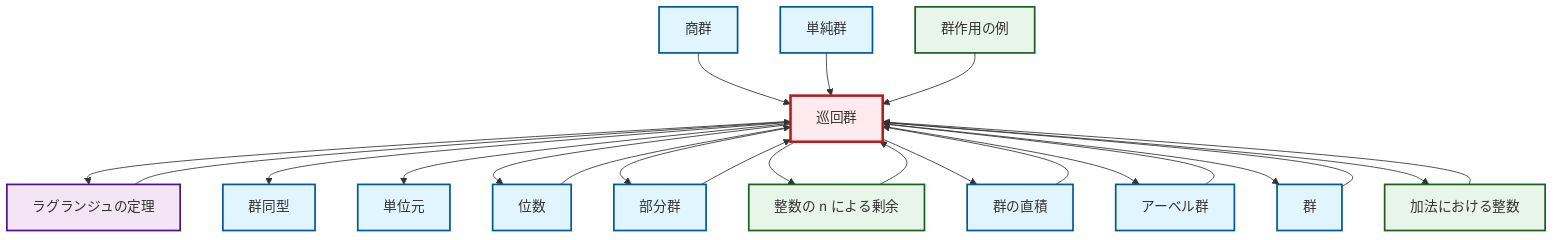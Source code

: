 graph TD
    classDef definition fill:#e1f5fe,stroke:#01579b,stroke-width:2px
    classDef theorem fill:#f3e5f5,stroke:#4a148c,stroke-width:2px
    classDef axiom fill:#fff3e0,stroke:#e65100,stroke-width:2px
    classDef example fill:#e8f5e9,stroke:#1b5e20,stroke-width:2px
    classDef current fill:#ffebee,stroke:#b71c1c,stroke-width:3px
    def-simple-group["単純群"]:::definition
    def-isomorphism["群同型"]:::definition
    def-identity-element["単位元"]:::definition
    def-subgroup["部分群"]:::definition
    ex-quotient-integers-mod-n["整数の n による剰余"]:::example
    def-abelian-group["アーベル群"]:::definition
    ex-integers-addition["加法における整数"]:::example
    def-direct-product["群の直積"]:::definition
    def-cyclic-group["巡回群"]:::definition
    ex-group-action-examples["群作用の例"]:::example
    def-quotient-group["商群"]:::definition
    def-group["群"]:::definition
    thm-lagrange["ラグランジュの定理"]:::theorem
    def-order["位数"]:::definition
    def-cyclic-group --> thm-lagrange
    def-cyclic-group --> def-isomorphism
    def-cyclic-group --> def-identity-element
    def-cyclic-group --> def-order
    def-abelian-group --> def-cyclic-group
    thm-lagrange --> def-cyclic-group
    def-cyclic-group --> def-subgroup
    def-quotient-group --> def-cyclic-group
    def-group --> def-cyclic-group
    def-cyclic-group --> ex-quotient-integers-mod-n
    ex-integers-addition --> def-cyclic-group
    def-cyclic-group --> def-direct-product
    def-subgroup --> def-cyclic-group
    def-cyclic-group --> def-abelian-group
    def-direct-product --> def-cyclic-group
    ex-quotient-integers-mod-n --> def-cyclic-group
    def-cyclic-group --> def-group
    def-cyclic-group --> ex-integers-addition
    def-simple-group --> def-cyclic-group
    ex-group-action-examples --> def-cyclic-group
    def-order --> def-cyclic-group
    class def-cyclic-group current